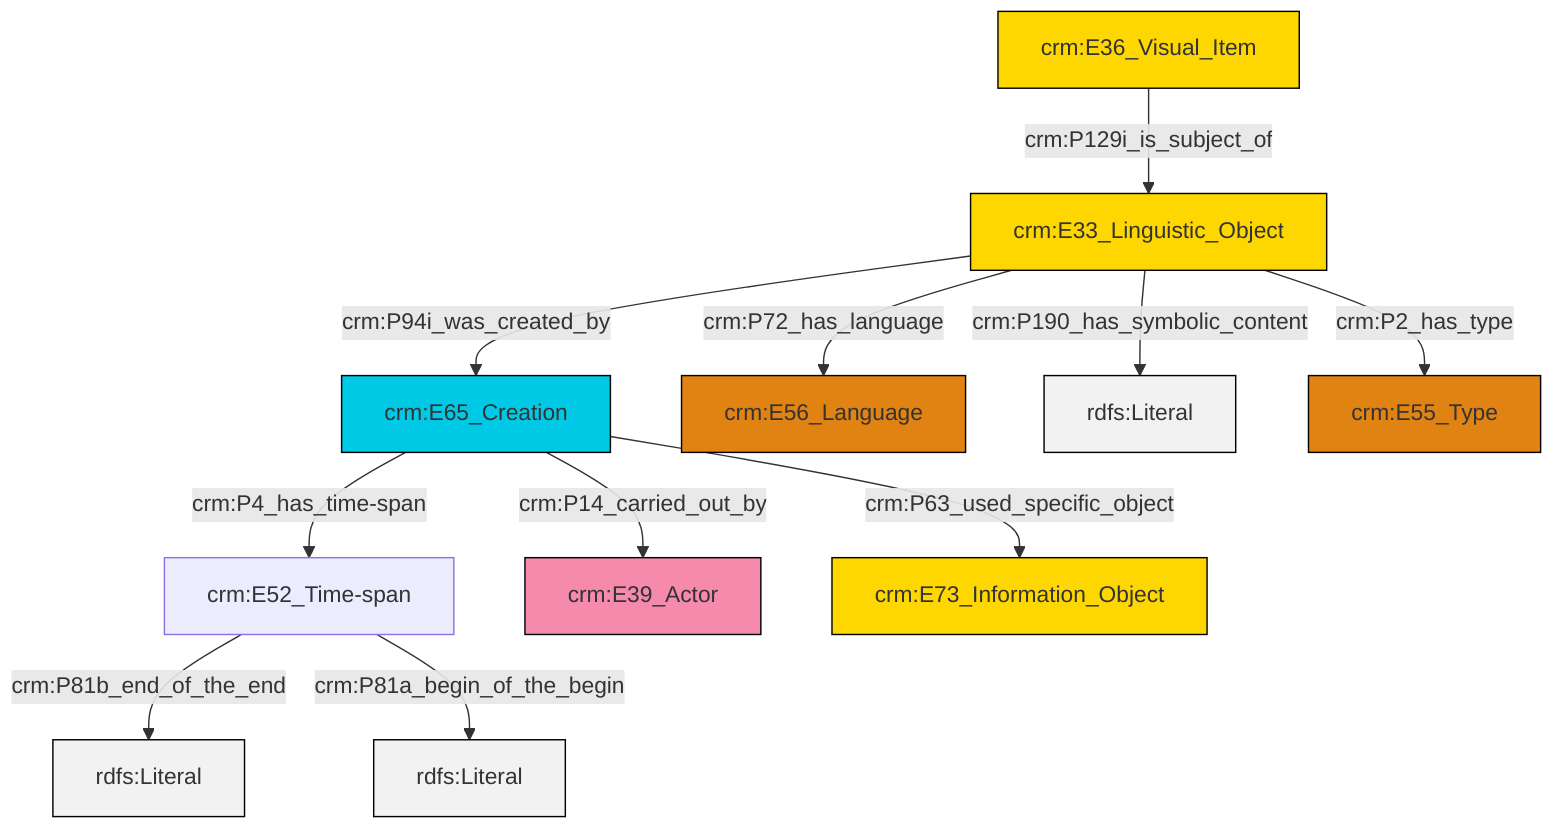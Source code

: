 graph TD
classDef Literal fill:#f2f2f2,stroke:#000000;
classDef CRM_Entity fill:#FFFFFF,stroke:#000000;
classDef Temporal_Entity fill:#00C9E6, stroke:#000000;
classDef Type fill:#E18312, stroke:#000000;
classDef Time-Span fill:#2C9C91, stroke:#000000;
classDef Appellation fill:#FFEB7F, stroke:#000000;
classDef Place fill:#008836, stroke:#000000;
classDef Persistent_Item fill:#B266B2, stroke:#000000;
classDef Conceptual_Object fill:#FFD700, stroke:#000000;
classDef Physical_Thing fill:#D2B48C, stroke:#000000;
classDef Actor fill:#f58aad, stroke:#000000;
classDef PC_Classes fill:#4ce600, stroke:#000000;
classDef Multi fill:#cccccc,stroke:#000000;

0["crm:E65_Creation"]:::Temporal_Entity -->|crm:P4_has_time-span| 1["crm:E52_Time-span"]:::Default
1["crm:E52_Time-span"]:::Default -->|crm:P81b_end_of_the_end| 2[rdfs:Literal]:::Literal
7["crm:E33_Linguistic_Object"]:::Conceptual_Object -->|crm:P94i_was_created_by| 0["crm:E65_Creation"]:::Temporal_Entity
0["crm:E65_Creation"]:::Temporal_Entity -->|crm:P63_used_specific_object| 9["crm:E73_Information_Object"]:::Conceptual_Object
7["crm:E33_Linguistic_Object"]:::Conceptual_Object -->|crm:P190_has_symbolic_content| 11[rdfs:Literal]:::Literal
7["crm:E33_Linguistic_Object"]:::Conceptual_Object -->|crm:P2_has_type| 13["crm:E55_Type"]:::Type
7["crm:E33_Linguistic_Object"]:::Conceptual_Object -->|crm:P72_has_language| 5["crm:E56_Language"]:::Type
14["crm:E36_Visual_Item"]:::Conceptual_Object -->|crm:P129i_is_subject_of| 7["crm:E33_Linguistic_Object"]:::Conceptual_Object
0["crm:E65_Creation"]:::Temporal_Entity -->|crm:P14_carried_out_by| 3["crm:E39_Actor"]:::Actor
1["crm:E52_Time-span"]:::Default -->|crm:P81a_begin_of_the_begin| 16[rdfs:Literal]:::Literal
